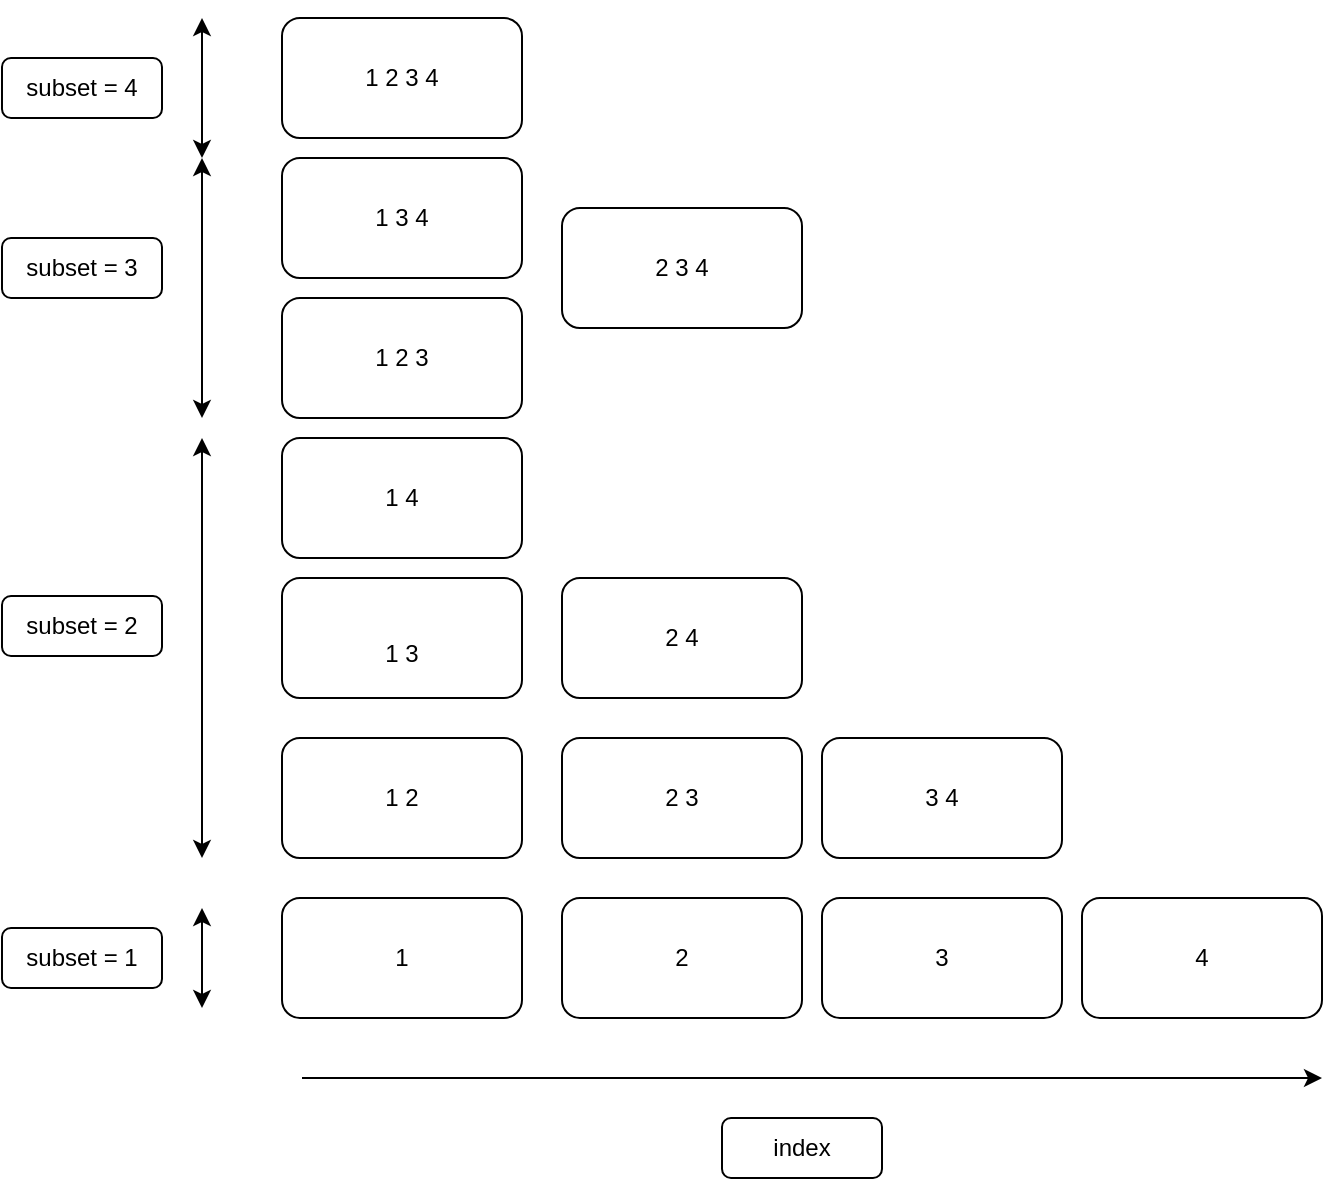 <mxfile version="18.0.1" type="device"><diagram id="EBIc52vD_KU07M_Td_fr" name="Page-1"><mxGraphModel dx="1383" dy="1028" grid="1" gridSize="10" guides="1" tooltips="1" connect="1" arrows="1" fold="1" page="1" pageScale="1" pageWidth="1169" pageHeight="827" math="0" shadow="0"><root><mxCell id="0"/><mxCell id="1" parent="0"/><mxCell id="yNneMz7Ad7ThRsyfgCn2-1" value="1" style="rounded=1;whiteSpace=wrap;html=1;" parent="1" vertex="1"><mxGeometry x="380" y="550" width="120" height="60" as="geometry"/></mxCell><mxCell id="yNneMz7Ad7ThRsyfgCn2-2" value="&lt;br&gt;1 3&lt;br&gt;" style="rounded=1;whiteSpace=wrap;html=1;" parent="1" vertex="1"><mxGeometry x="380" y="390" width="120" height="60" as="geometry"/></mxCell><mxCell id="yNneMz7Ad7ThRsyfgCn2-3" value="2 4" style="rounded=1;whiteSpace=wrap;html=1;" parent="1" vertex="1"><mxGeometry x="520" y="390" width="120" height="60" as="geometry"/></mxCell><mxCell id="yNneMz7Ad7ThRsyfgCn2-4" value="3 4" style="rounded=1;whiteSpace=wrap;html=1;" parent="1" vertex="1"><mxGeometry x="650" y="470" width="120" height="60" as="geometry"/></mxCell><mxCell id="yNneMz7Ad7ThRsyfgCn2-5" value="2" style="rounded=1;whiteSpace=wrap;html=1;" parent="1" vertex="1"><mxGeometry x="520" y="550" width="120" height="60" as="geometry"/></mxCell><mxCell id="yNneMz7Ad7ThRsyfgCn2-6" value="3" style="rounded=1;whiteSpace=wrap;html=1;" parent="1" vertex="1"><mxGeometry x="650" y="550" width="120" height="60" as="geometry"/></mxCell><mxCell id="yNneMz7Ad7ThRsyfgCn2-7" value="4" style="rounded=1;whiteSpace=wrap;html=1;" parent="1" vertex="1"><mxGeometry x="780" y="550" width="120" height="60" as="geometry"/></mxCell><mxCell id="yNneMz7Ad7ThRsyfgCn2-8" value="&lt;span style=&quot;&quot;&gt;1 3 4&lt;/span&gt;" style="rounded=1;whiteSpace=wrap;html=1;" parent="1" vertex="1"><mxGeometry x="380" y="180" width="120" height="60" as="geometry"/></mxCell><mxCell id="yNneMz7Ad7ThRsyfgCn2-10" value="2 3 4" style="rounded=1;whiteSpace=wrap;html=1;" parent="1" vertex="1"><mxGeometry x="520" y="205" width="120" height="60" as="geometry"/></mxCell><mxCell id="yNneMz7Ad7ThRsyfgCn2-24" value="1 2 3 4" style="rounded=1;whiteSpace=wrap;html=1;" parent="1" vertex="1"><mxGeometry x="380" y="110" width="120" height="60" as="geometry"/></mxCell><mxCell id="yNneMz7Ad7ThRsyfgCn2-25" value="1 2 3" style="rounded=1;whiteSpace=wrap;html=1;" parent="1" vertex="1"><mxGeometry x="380" y="250" width="120" height="60" as="geometry"/></mxCell><mxCell id="yNneMz7Ad7ThRsyfgCn2-26" value="1 4" style="rounded=1;whiteSpace=wrap;html=1;" parent="1" vertex="1"><mxGeometry x="380" y="320" width="120" height="60" as="geometry"/></mxCell><mxCell id="yNneMz7Ad7ThRsyfgCn2-27" value="1 2" style="rounded=1;whiteSpace=wrap;html=1;" parent="1" vertex="1"><mxGeometry x="380" y="470" width="120" height="60" as="geometry"/></mxCell><mxCell id="yNneMz7Ad7ThRsyfgCn2-28" value="2 3" style="rounded=1;whiteSpace=wrap;html=1;" parent="1" vertex="1"><mxGeometry x="520" y="470" width="120" height="60" as="geometry"/></mxCell><mxCell id="yNneMz7Ad7ThRsyfgCn2-32" value="" style="endArrow=classic;startArrow=classic;html=1;rounded=0;" parent="1" edge="1"><mxGeometry width="50" height="50" relative="1" as="geometry"><mxPoint x="340" y="605" as="sourcePoint"/><mxPoint x="340" y="555" as="targetPoint"/></mxGeometry></mxCell><mxCell id="yNneMz7Ad7ThRsyfgCn2-33" value="" style="endArrow=classic;startArrow=classic;html=1;rounded=0;" parent="1" edge="1"><mxGeometry width="50" height="50" relative="1" as="geometry"><mxPoint x="340" y="530" as="sourcePoint"/><mxPoint x="340" y="320" as="targetPoint"/></mxGeometry></mxCell><mxCell id="yNneMz7Ad7ThRsyfgCn2-34" value="" style="endArrow=classic;startArrow=classic;html=1;rounded=0;" parent="1" edge="1"><mxGeometry width="50" height="50" relative="1" as="geometry"><mxPoint x="340" y="310" as="sourcePoint"/><mxPoint x="340" y="180" as="targetPoint"/></mxGeometry></mxCell><mxCell id="yNneMz7Ad7ThRsyfgCn2-35" value="" style="endArrow=classic;startArrow=classic;html=1;rounded=0;" parent="1" edge="1"><mxGeometry width="50" height="50" relative="1" as="geometry"><mxPoint x="340" y="180" as="sourcePoint"/><mxPoint x="340" y="110" as="targetPoint"/></mxGeometry></mxCell><mxCell id="yNneMz7Ad7ThRsyfgCn2-36" value="subset = 4" style="rounded=1;whiteSpace=wrap;html=1;" parent="1" vertex="1"><mxGeometry x="240" y="130" width="80" height="30" as="geometry"/></mxCell><mxCell id="yNneMz7Ad7ThRsyfgCn2-37" value="subset = 3" style="rounded=1;whiteSpace=wrap;html=1;" parent="1" vertex="1"><mxGeometry x="240" y="220" width="80" height="30" as="geometry"/></mxCell><mxCell id="yNneMz7Ad7ThRsyfgCn2-38" value="subset = 2" style="rounded=1;whiteSpace=wrap;html=1;" parent="1" vertex="1"><mxGeometry x="240" y="399" width="80" height="30" as="geometry"/></mxCell><mxCell id="yNneMz7Ad7ThRsyfgCn2-39" value="subset = 1" style="rounded=1;whiteSpace=wrap;html=1;" parent="1" vertex="1"><mxGeometry x="240" y="565" width="80" height="30" as="geometry"/></mxCell><mxCell id="yNneMz7Ad7ThRsyfgCn2-41" value="" style="endArrow=classic;html=1;rounded=0;" parent="1" edge="1"><mxGeometry width="50" height="50" relative="1" as="geometry"><mxPoint x="390" y="640" as="sourcePoint"/><mxPoint x="900" y="640" as="targetPoint"/></mxGeometry></mxCell><mxCell id="yNneMz7Ad7ThRsyfgCn2-42" value="index" style="rounded=1;whiteSpace=wrap;html=1;" parent="1" vertex="1"><mxGeometry x="600" y="660" width="80" height="30" as="geometry"/></mxCell></root></mxGraphModel></diagram></mxfile>